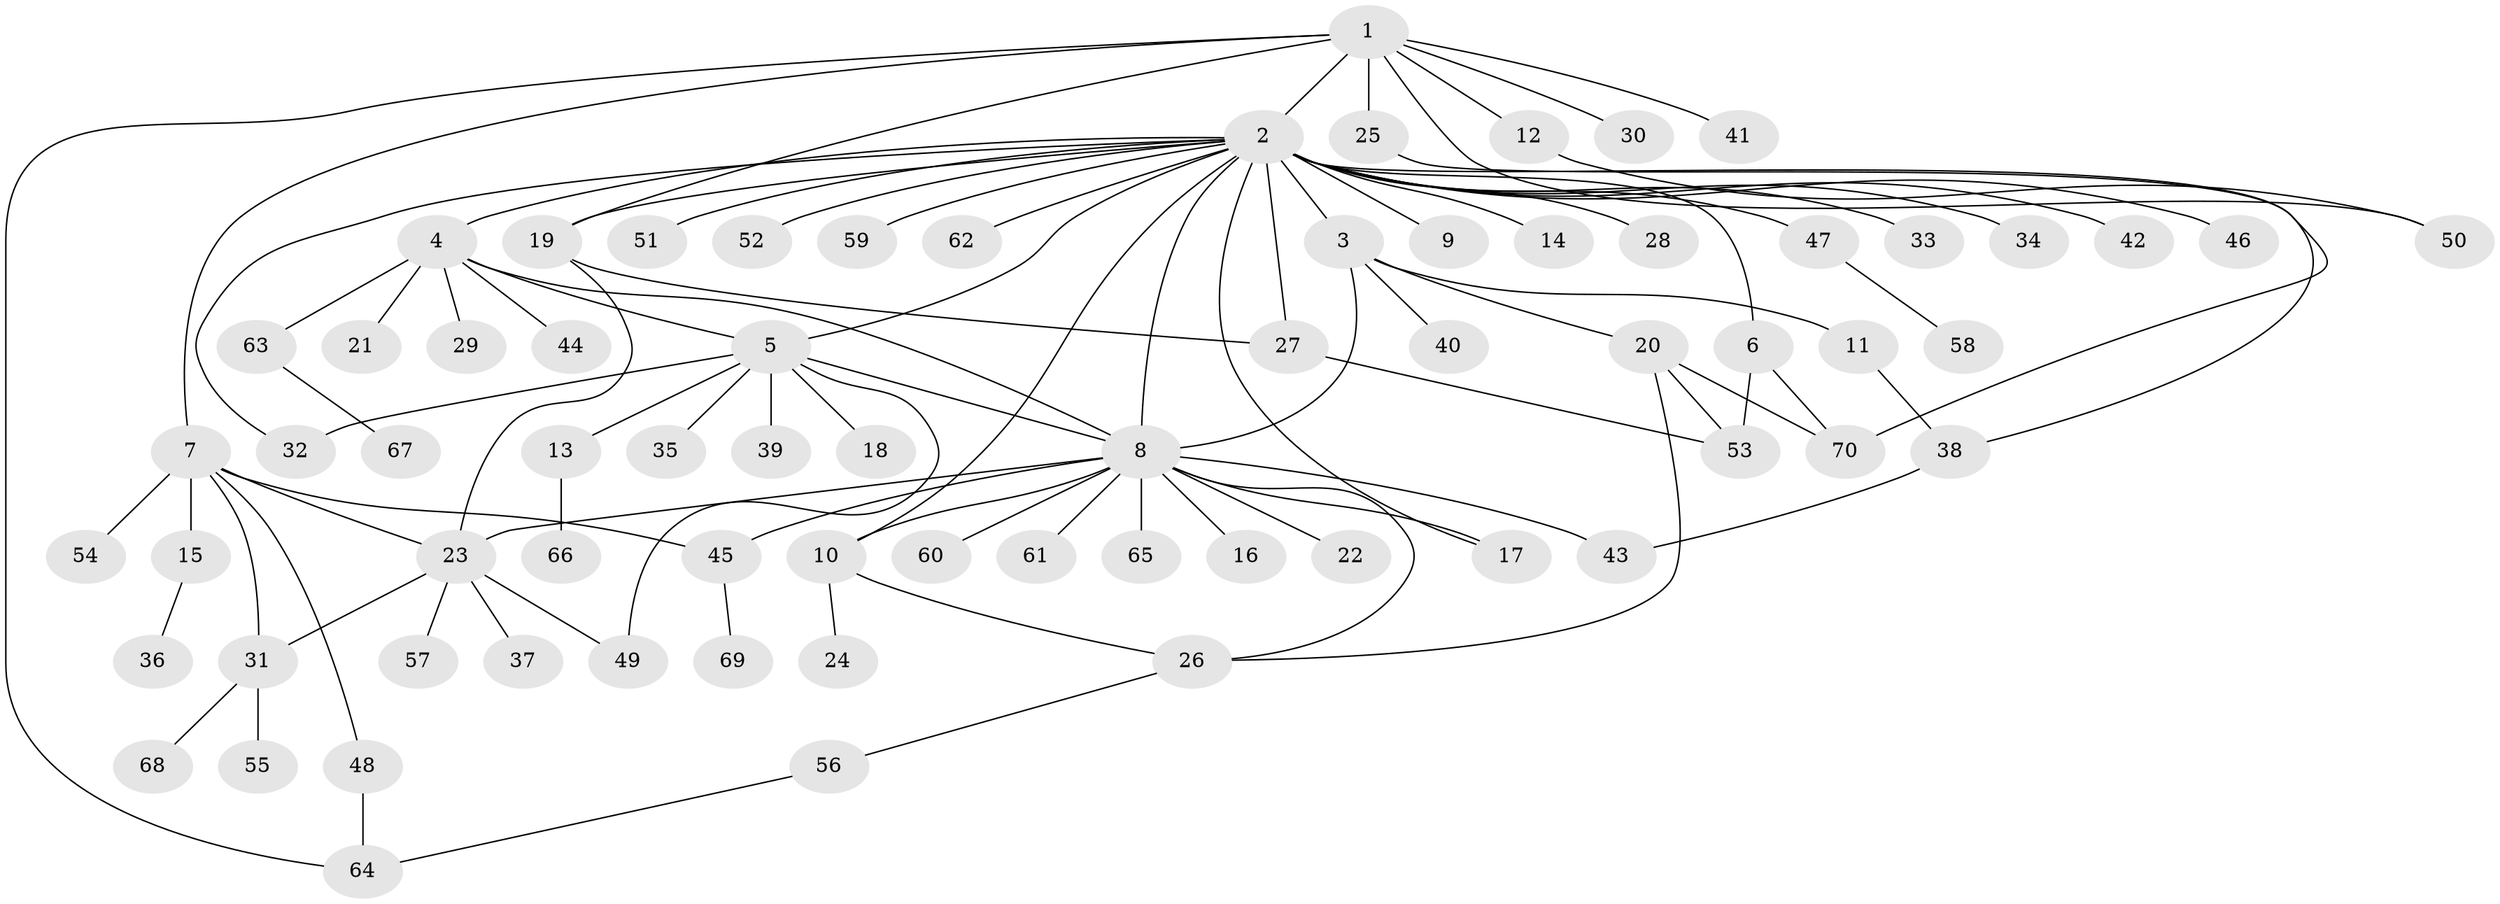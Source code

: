 // coarse degree distribution, {7: 0.0392156862745098, 22: 0.0196078431372549, 5: 0.058823529411764705, 8: 0.0392156862745098, 3: 0.058823529411764705, 13: 0.0196078431372549, 1: 0.6078431372549019, 2: 0.11764705882352941, 4: 0.0392156862745098}
// Generated by graph-tools (version 1.1) at 2025/41/03/06/25 10:41:50]
// undirected, 70 vertices, 94 edges
graph export_dot {
graph [start="1"]
  node [color=gray90,style=filled];
  1;
  2;
  3;
  4;
  5;
  6;
  7;
  8;
  9;
  10;
  11;
  12;
  13;
  14;
  15;
  16;
  17;
  18;
  19;
  20;
  21;
  22;
  23;
  24;
  25;
  26;
  27;
  28;
  29;
  30;
  31;
  32;
  33;
  34;
  35;
  36;
  37;
  38;
  39;
  40;
  41;
  42;
  43;
  44;
  45;
  46;
  47;
  48;
  49;
  50;
  51;
  52;
  53;
  54;
  55;
  56;
  57;
  58;
  59;
  60;
  61;
  62;
  63;
  64;
  65;
  66;
  67;
  68;
  69;
  70;
  1 -- 2;
  1 -- 7;
  1 -- 12;
  1 -- 19;
  1 -- 25;
  1 -- 30;
  1 -- 41;
  1 -- 50;
  1 -- 64;
  2 -- 3;
  2 -- 4;
  2 -- 5;
  2 -- 6;
  2 -- 8;
  2 -- 9;
  2 -- 10;
  2 -- 14;
  2 -- 17;
  2 -- 19;
  2 -- 27;
  2 -- 28;
  2 -- 32;
  2 -- 33;
  2 -- 34;
  2 -- 38;
  2 -- 42;
  2 -- 46;
  2 -- 47;
  2 -- 51;
  2 -- 52;
  2 -- 59;
  2 -- 62;
  3 -- 8;
  3 -- 11;
  3 -- 20;
  3 -- 40;
  4 -- 5;
  4 -- 8;
  4 -- 21;
  4 -- 29;
  4 -- 44;
  4 -- 63;
  5 -- 8;
  5 -- 13;
  5 -- 18;
  5 -- 32;
  5 -- 35;
  5 -- 39;
  5 -- 49;
  6 -- 53;
  6 -- 70;
  7 -- 15;
  7 -- 23;
  7 -- 31;
  7 -- 45;
  7 -- 48;
  7 -- 54;
  8 -- 10;
  8 -- 16;
  8 -- 17;
  8 -- 22;
  8 -- 23;
  8 -- 26;
  8 -- 43;
  8 -- 45;
  8 -- 60;
  8 -- 61;
  8 -- 65;
  10 -- 24;
  10 -- 26;
  11 -- 38;
  12 -- 50;
  13 -- 66;
  15 -- 36;
  19 -- 23;
  19 -- 27;
  20 -- 26;
  20 -- 53;
  20 -- 70;
  23 -- 31;
  23 -- 37;
  23 -- 49;
  23 -- 57;
  25 -- 70;
  26 -- 56;
  27 -- 53;
  31 -- 55;
  31 -- 68;
  38 -- 43;
  45 -- 69;
  47 -- 58;
  48 -- 64;
  56 -- 64;
  63 -- 67;
}
